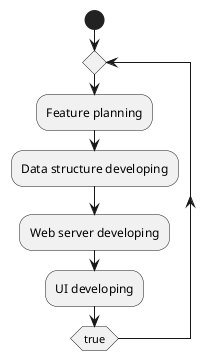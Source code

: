 @startuml projectWorkflow

start

repeat

    :Feature planning;

    :Data structure developing;

    :Web server developing;

    :UI developing;

repeat while (true)

@enduml
